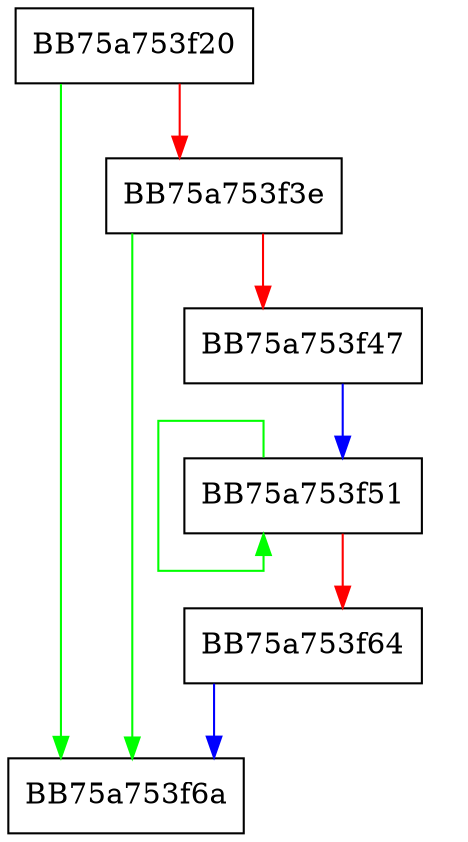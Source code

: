 digraph winMutexEnd {
  node [shape="box"];
  graph [splines=ortho];
  BB75a753f20 -> BB75a753f6a [color="green"];
  BB75a753f20 -> BB75a753f3e [color="red"];
  BB75a753f3e -> BB75a753f6a [color="green"];
  BB75a753f3e -> BB75a753f47 [color="red"];
  BB75a753f47 -> BB75a753f51 [color="blue"];
  BB75a753f51 -> BB75a753f51 [color="green"];
  BB75a753f51 -> BB75a753f64 [color="red"];
  BB75a753f64 -> BB75a753f6a [color="blue"];
}